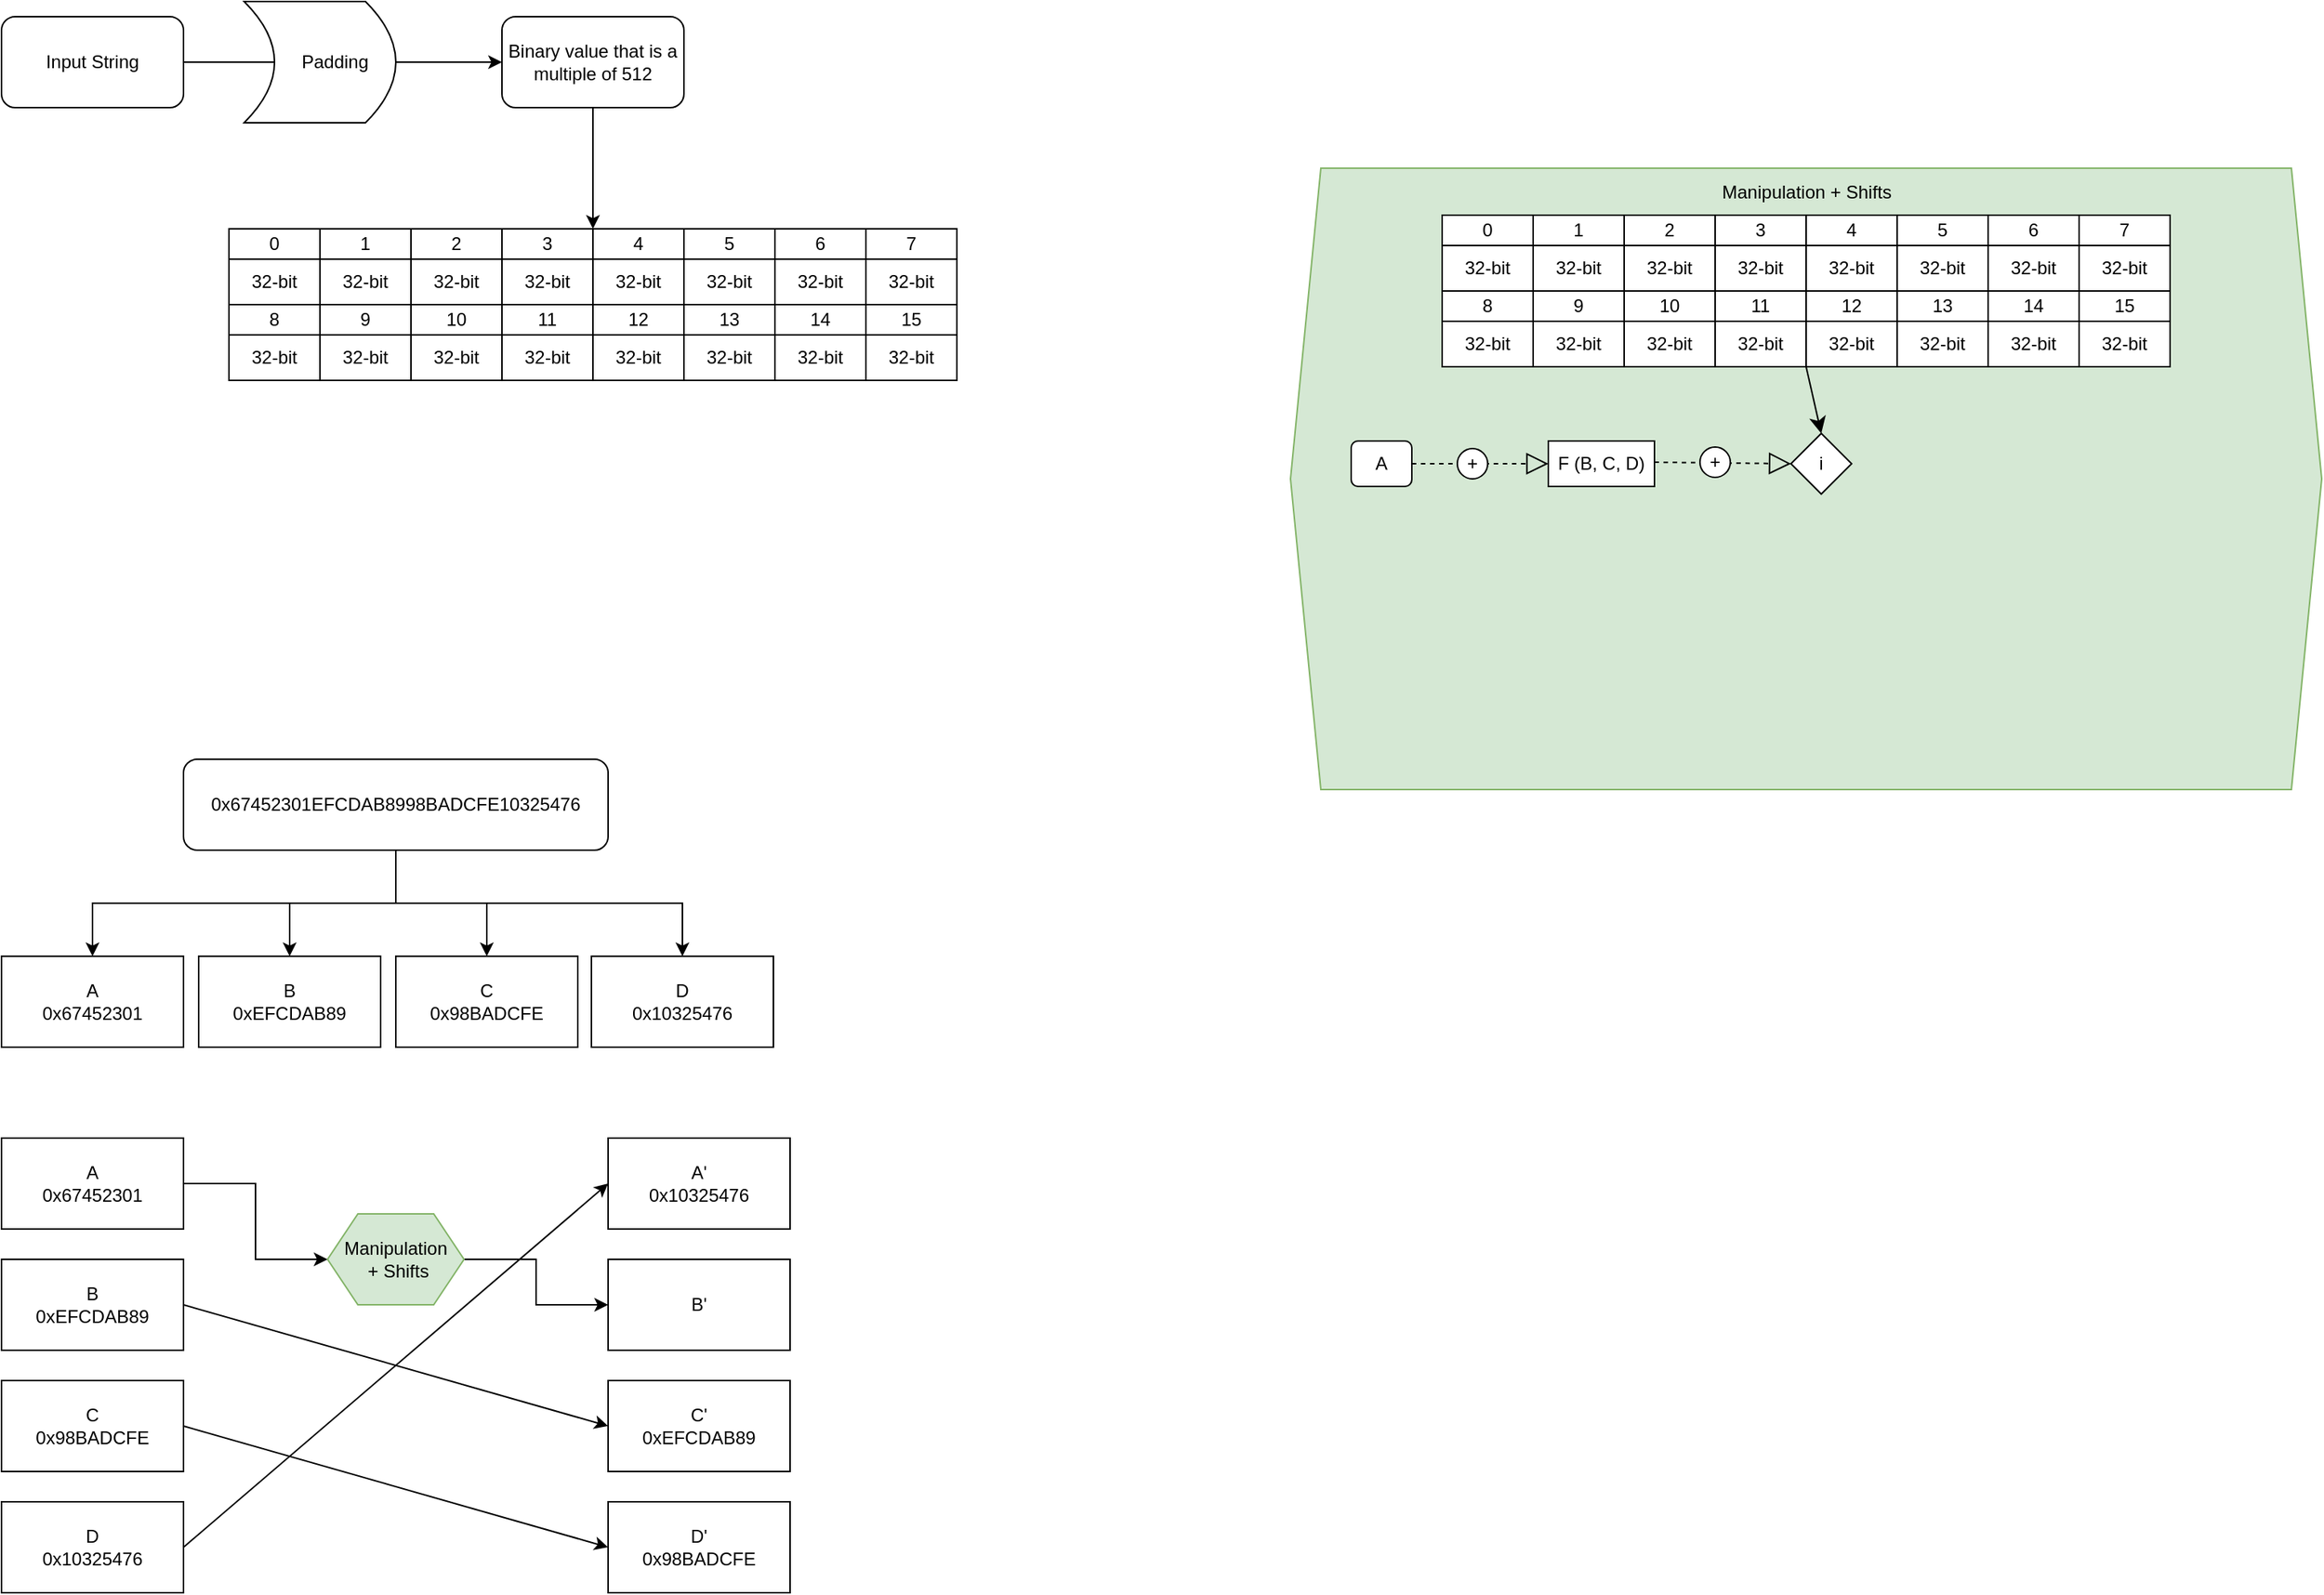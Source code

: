 <mxfile version="27.1.1">
  <diagram name="Page-1" id="2YBvvXClWsGukQMizWep">
    <mxGraphModel dx="697" dy="511" grid="1" gridSize="10" guides="1" tooltips="1" connect="1" arrows="1" fold="1" page="1" pageScale="1" pageWidth="850" pageHeight="1100" math="0" shadow="0">
      <root>
        <mxCell id="0" />
        <mxCell id="1" parent="0" />
        <mxCell id="S7E8rsg5LW3cdiBRkNrD-4" value="" style="edgeStyle=orthogonalEdgeStyle;rounded=0;orthogonalLoop=1;jettySize=auto;html=1;" parent="1" source="S7E8rsg5LW3cdiBRkNrD-1" target="S7E8rsg5LW3cdiBRkNrD-3" edge="1">
          <mxGeometry relative="1" as="geometry" />
        </mxCell>
        <mxCell id="S7E8rsg5LW3cdiBRkNrD-1" value="Input String" style="rounded=1;whiteSpace=wrap;html=1;" parent="1" vertex="1">
          <mxGeometry x="30" y="40" width="120" height="60" as="geometry" />
        </mxCell>
        <mxCell id="S7E8rsg5LW3cdiBRkNrD-37" style="edgeStyle=orthogonalEdgeStyle;rounded=0;orthogonalLoop=1;jettySize=auto;html=1;exitX=0;exitY=0.5;exitDx=0;exitDy=0;entryX=0;entryY=0.5;entryDx=0;entryDy=0;" parent="1" source="S7E8rsg5LW3cdiBRkNrD-2" target="S7E8rsg5LW3cdiBRkNrD-36" edge="1">
          <mxGeometry relative="1" as="geometry" />
        </mxCell>
        <mxCell id="S7E8rsg5LW3cdiBRkNrD-2" value="" style="shape=dataStorage;whiteSpace=wrap;html=1;fixedSize=1;rotation=-180;" parent="1" vertex="1">
          <mxGeometry x="190" y="30" width="100" height="80" as="geometry" />
        </mxCell>
        <mxCell id="S7E8rsg5LW3cdiBRkNrD-3" value="Padding" style="text;strokeColor=none;align=center;fillColor=none;html=1;verticalAlign=middle;whiteSpace=wrap;rounded=0;" parent="1" vertex="1">
          <mxGeometry x="220" y="55" width="60" height="30" as="geometry" />
        </mxCell>
        <mxCell id="S7E8rsg5LW3cdiBRkNrD-14" value="" style="edgeStyle=orthogonalEdgeStyle;rounded=0;orthogonalLoop=1;jettySize=auto;html=1;" parent="1" source="S7E8rsg5LW3cdiBRkNrD-6" target="S7E8rsg5LW3cdiBRkNrD-10" edge="1">
          <mxGeometry relative="1" as="geometry" />
        </mxCell>
        <mxCell id="S7E8rsg5LW3cdiBRkNrD-15" style="edgeStyle=orthogonalEdgeStyle;rounded=0;orthogonalLoop=1;jettySize=auto;html=1;exitX=0.5;exitY=1;exitDx=0;exitDy=0;entryX=0.5;entryY=0;entryDx=0;entryDy=0;" parent="1" source="S7E8rsg5LW3cdiBRkNrD-6" target="S7E8rsg5LW3cdiBRkNrD-9" edge="1">
          <mxGeometry relative="1" as="geometry">
            <Array as="points">
              <mxPoint x="290" y="625" />
              <mxPoint x="220" y="625" />
            </Array>
          </mxGeometry>
        </mxCell>
        <mxCell id="S7E8rsg5LW3cdiBRkNrD-16" style="edgeStyle=orthogonalEdgeStyle;rounded=0;orthogonalLoop=1;jettySize=auto;html=1;exitX=0.5;exitY=1;exitDx=0;exitDy=0;" parent="1" source="S7E8rsg5LW3cdiBRkNrD-6" target="S7E8rsg5LW3cdiBRkNrD-11" edge="1">
          <mxGeometry relative="1" as="geometry" />
        </mxCell>
        <mxCell id="S7E8rsg5LW3cdiBRkNrD-17" style="edgeStyle=orthogonalEdgeStyle;rounded=0;orthogonalLoop=1;jettySize=auto;html=1;exitX=0.5;exitY=1;exitDx=0;exitDy=0;" parent="1" source="S7E8rsg5LW3cdiBRkNrD-6" target="S7E8rsg5LW3cdiBRkNrD-8" edge="1">
          <mxGeometry relative="1" as="geometry" />
        </mxCell>
        <mxCell id="S7E8rsg5LW3cdiBRkNrD-6" value="0x67452301EFCDAB8998BADCFE10325476" style="rounded=1;whiteSpace=wrap;html=1;" parent="1" vertex="1">
          <mxGeometry x="150" y="530" width="280" height="60" as="geometry" />
        </mxCell>
        <mxCell id="S7E8rsg5LW3cdiBRkNrD-8" value="A&lt;div&gt;0x67452301&lt;/div&gt;" style="rounded=0;whiteSpace=wrap;html=1;" parent="1" vertex="1">
          <mxGeometry x="30" y="660" width="120" height="60" as="geometry" />
        </mxCell>
        <mxCell id="S7E8rsg5LW3cdiBRkNrD-9" value="B&lt;div&gt;0xEFCDAB89&lt;/div&gt;" style="rounded=0;whiteSpace=wrap;html=1;" parent="1" vertex="1">
          <mxGeometry x="160" y="660" width="120" height="60" as="geometry" />
        </mxCell>
        <mxCell id="S7E8rsg5LW3cdiBRkNrD-10" value="C&lt;br&gt;0x98BADCFE" style="rounded=0;whiteSpace=wrap;html=1;" parent="1" vertex="1">
          <mxGeometry x="290" y="660" width="120" height="60" as="geometry" />
        </mxCell>
        <mxCell id="S7E8rsg5LW3cdiBRkNrD-11" value="D&lt;div&gt;0x10325476&lt;/div&gt;" style="rounded=0;whiteSpace=wrap;html=1;" parent="1" vertex="1">
          <mxGeometry x="419" y="660" width="120" height="60" as="geometry" />
        </mxCell>
        <mxCell id="S7E8rsg5LW3cdiBRkNrD-32" style="edgeStyle=orthogonalEdgeStyle;rounded=0;orthogonalLoop=1;jettySize=auto;html=1;exitX=1;exitY=0.5;exitDx=0;exitDy=0;entryX=0;entryY=0.5;entryDx=0;entryDy=0;" parent="1" source="S7E8rsg5LW3cdiBRkNrD-18" target="S7E8rsg5LW3cdiBRkNrD-31" edge="1">
          <mxGeometry relative="1" as="geometry" />
        </mxCell>
        <mxCell id="S7E8rsg5LW3cdiBRkNrD-18" value="A&lt;div&gt;0x67452301&lt;/div&gt;" style="rounded=0;whiteSpace=wrap;html=1;" parent="1" vertex="1">
          <mxGeometry x="30" y="780" width="120" height="60" as="geometry" />
        </mxCell>
        <mxCell id="S7E8rsg5LW3cdiBRkNrD-19" value="B&lt;div&gt;0xEFCDAB89&lt;/div&gt;" style="rounded=0;whiteSpace=wrap;html=1;" parent="1" vertex="1">
          <mxGeometry x="30" y="860" width="120" height="60" as="geometry" />
        </mxCell>
        <mxCell id="S7E8rsg5LW3cdiBRkNrD-20" value="C&lt;br&gt;0x98BADCFE" style="rounded=0;whiteSpace=wrap;html=1;" parent="1" vertex="1">
          <mxGeometry x="30" y="940" width="120" height="60" as="geometry" />
        </mxCell>
        <mxCell id="S7E8rsg5LW3cdiBRkNrD-21" value="D&lt;div&gt;0x10325476&lt;/div&gt;" style="rounded=0;whiteSpace=wrap;html=1;" parent="1" vertex="1">
          <mxGeometry x="30" y="1020" width="120" height="60" as="geometry" />
        </mxCell>
        <mxCell id="S7E8rsg5LW3cdiBRkNrD-23" value="B&#39;" style="rounded=0;whiteSpace=wrap;html=1;" parent="1" vertex="1">
          <mxGeometry x="430" y="860" width="120" height="60" as="geometry" />
        </mxCell>
        <mxCell id="S7E8rsg5LW3cdiBRkNrD-24" value="C&#39;&lt;br&gt;&lt;div&gt;0xEFCDAB89&lt;/div&gt;" style="rounded=0;whiteSpace=wrap;html=1;" parent="1" vertex="1">
          <mxGeometry x="430" y="940" width="120" height="60" as="geometry" />
        </mxCell>
        <mxCell id="S7E8rsg5LW3cdiBRkNrD-25" value="D&#39;&lt;br&gt;0x98BADCFE" style="rounded=0;whiteSpace=wrap;html=1;" parent="1" vertex="1">
          <mxGeometry x="430" y="1020" width="120" height="60" as="geometry" />
        </mxCell>
        <mxCell id="S7E8rsg5LW3cdiBRkNrD-26" value="A&#39;&lt;br&gt;&lt;div&gt;0x10325476&lt;/div&gt;" style="rounded=0;whiteSpace=wrap;html=1;" parent="1" vertex="1">
          <mxGeometry x="430" y="780" width="120" height="60" as="geometry" />
        </mxCell>
        <mxCell id="S7E8rsg5LW3cdiBRkNrD-28" value="" style="endArrow=classic;html=1;rounded=0;exitX=1;exitY=0.5;exitDx=0;exitDy=0;entryX=0;entryY=0.5;entryDx=0;entryDy=0;" parent="1" source="S7E8rsg5LW3cdiBRkNrD-19" target="S7E8rsg5LW3cdiBRkNrD-24" edge="1">
          <mxGeometry width="50" height="50" relative="1" as="geometry">
            <mxPoint x="350" y="1000" as="sourcePoint" />
            <mxPoint x="210" y="890" as="targetPoint" />
          </mxGeometry>
        </mxCell>
        <mxCell id="S7E8rsg5LW3cdiBRkNrD-29" value="" style="endArrow=classic;html=1;rounded=0;exitX=1;exitY=0.5;exitDx=0;exitDy=0;entryX=0;entryY=0.5;entryDx=0;entryDy=0;" parent="1" target="S7E8rsg5LW3cdiBRkNrD-25" edge="1">
          <mxGeometry width="50" height="50" relative="1" as="geometry">
            <mxPoint x="150" y="970" as="sourcePoint" />
            <mxPoint x="270" y="1050" as="targetPoint" />
          </mxGeometry>
        </mxCell>
        <mxCell id="S7E8rsg5LW3cdiBRkNrD-30" value="" style="endArrow=classic;html=1;rounded=0;exitX=1;exitY=0.5;exitDx=0;exitDy=0;entryX=0;entryY=0.5;entryDx=0;entryDy=0;" parent="1" target="S7E8rsg5LW3cdiBRkNrD-26" edge="1">
          <mxGeometry width="50" height="50" relative="1" as="geometry">
            <mxPoint x="150" y="1050" as="sourcePoint" />
            <mxPoint x="270" y="1130" as="targetPoint" />
          </mxGeometry>
        </mxCell>
        <mxCell id="S7E8rsg5LW3cdiBRkNrD-33" style="edgeStyle=orthogonalEdgeStyle;rounded=0;orthogonalLoop=1;jettySize=auto;html=1;exitX=1;exitY=0.5;exitDx=0;exitDy=0;entryX=0;entryY=0.5;entryDx=0;entryDy=0;" parent="1" source="S7E8rsg5LW3cdiBRkNrD-31" target="S7E8rsg5LW3cdiBRkNrD-23" edge="1">
          <mxGeometry relative="1" as="geometry" />
        </mxCell>
        <mxCell id="S7E8rsg5LW3cdiBRkNrD-31" value="Manipulation&lt;div&gt;&amp;nbsp;+&amp;nbsp;&lt;span style=&quot;background-color: initial;&quot;&gt;Shifts&lt;/span&gt;&lt;/div&gt;" style="shape=hexagon;perimeter=hexagonPerimeter2;whiteSpace=wrap;html=1;fixedSize=1;fillColor=#d5e8d4;strokeColor=#82b366;" parent="1" vertex="1">
          <mxGeometry x="245" y="830" width="90" height="60" as="geometry" />
        </mxCell>
        <mxCell id="S7E8rsg5LW3cdiBRkNrD-34" value="" style="shape=hexagon;perimeter=hexagonPerimeter2;whiteSpace=wrap;html=1;fixedSize=1;fillColor=#d5e8d4;strokeColor=#82b366;movable=0;resizable=0;rotatable=0;deletable=0;editable=0;locked=1;connectable=0;" parent="1" vertex="1">
          <mxGeometry x="880" y="140" width="680" height="410" as="geometry" />
        </mxCell>
        <mxCell id="S7E8rsg5LW3cdiBRkNrD-35" value="Manipulation + Shifts" style="text;html=1;align=center;verticalAlign=middle;resizable=0;points=[];autosize=1;strokeColor=none;fillColor=none;" parent="1" vertex="1">
          <mxGeometry x="1150" y="141" width="140" height="30" as="geometry" />
        </mxCell>
        <mxCell id="S7E8rsg5LW3cdiBRkNrD-121" style="edgeStyle=orthogonalEdgeStyle;rounded=0;orthogonalLoop=1;jettySize=auto;html=1;exitX=0.5;exitY=1;exitDx=0;exitDy=0;entryX=1;entryY=0;entryDx=0;entryDy=0;" parent="1" source="S7E8rsg5LW3cdiBRkNrD-36" target="S7E8rsg5LW3cdiBRkNrD-100" edge="1">
          <mxGeometry relative="1" as="geometry" />
        </mxCell>
        <mxCell id="S7E8rsg5LW3cdiBRkNrD-36" value="Binary value that is a multiple of 512" style="rounded=1;whiteSpace=wrap;html=1;" parent="1" vertex="1">
          <mxGeometry x="360" y="40" width="120" height="60" as="geometry" />
        </mxCell>
        <mxCell id="S7E8rsg5LW3cdiBRkNrD-38" value="32-bit" style="rounded=0;whiteSpace=wrap;html=1;" parent="1" vertex="1">
          <mxGeometry x="980" y="191" width="60" height="30" as="geometry" />
        </mxCell>
        <mxCell id="S7E8rsg5LW3cdiBRkNrD-40" value="32-bit" style="rounded=0;whiteSpace=wrap;html=1;" parent="1" vertex="1">
          <mxGeometry x="1040" y="191" width="60" height="30" as="geometry" />
        </mxCell>
        <mxCell id="S7E8rsg5LW3cdiBRkNrD-41" value="32-bit" style="rounded=0;whiteSpace=wrap;html=1;" parent="1" vertex="1">
          <mxGeometry x="1100" y="191" width="60" height="30" as="geometry" />
        </mxCell>
        <mxCell id="S7E8rsg5LW3cdiBRkNrD-42" value="32-bit" style="rounded=0;whiteSpace=wrap;html=1;" parent="1" vertex="1">
          <mxGeometry x="1160" y="191" width="60" height="30" as="geometry" />
        </mxCell>
        <mxCell id="S7E8rsg5LW3cdiBRkNrD-43" value="32-bit" style="rounded=0;whiteSpace=wrap;html=1;" parent="1" vertex="1">
          <mxGeometry x="1220" y="191" width="60" height="30" as="geometry" />
        </mxCell>
        <mxCell id="S7E8rsg5LW3cdiBRkNrD-44" value="32-bit" style="rounded=0;whiteSpace=wrap;html=1;" parent="1" vertex="1">
          <mxGeometry x="1280" y="191" width="60" height="30" as="geometry" />
        </mxCell>
        <mxCell id="S7E8rsg5LW3cdiBRkNrD-45" value="32-bit" style="rounded=0;whiteSpace=wrap;html=1;" parent="1" vertex="1">
          <mxGeometry x="1340" y="191" width="60" height="30" as="geometry" />
        </mxCell>
        <mxCell id="S7E8rsg5LW3cdiBRkNrD-46" value="32-bit" style="rounded=0;whiteSpace=wrap;html=1;" parent="1" vertex="1">
          <mxGeometry x="1400" y="191" width="60" height="30" as="geometry" />
        </mxCell>
        <mxCell id="S7E8rsg5LW3cdiBRkNrD-64" value="0" style="rounded=0;whiteSpace=wrap;html=1;" parent="1" vertex="1">
          <mxGeometry x="980" y="171" width="60" height="20" as="geometry" />
        </mxCell>
        <mxCell id="S7E8rsg5LW3cdiBRkNrD-65" value="1&lt;span style=&quot;color: rgba(0, 0, 0, 0); font-family: monospace; font-size: 0px; text-align: start; text-wrap-mode: nowrap;&quot;&gt;%3CmxGraphModel%3E%3Croot%3E%3CmxCell%20id%3D%220%22%2F%3E%3CmxCell%20id%3D%221%22%20parent%3D%220%22%2F%3E%3CmxCell%20id%3D%222%22%20value%3D%220%22%20style%3D%22rounded%3D0%3BwhiteSpace%3Dwrap%3Bhtml%3D1%3B%22%20vertex%3D%221%22%20parent%3D%221%22%3E%3CmxGeometry%20x%3D%2280%22%20y%3D%22170%22%20width%3D%2260%22%20height%3D%2220%22%20as%3D%22geometry%22%2F%3E%3C%2FmxCell%3E%3C%2Froot%3E%3C%2FmxGraphModel%3E&lt;/span&gt;" style="rounded=0;whiteSpace=wrap;html=1;" parent="1" vertex="1">
          <mxGeometry x="1040" y="171" width="60" height="20" as="geometry" />
        </mxCell>
        <mxCell id="S7E8rsg5LW3cdiBRkNrD-66" value="2&lt;span style=&quot;color: rgba(0, 0, 0, 0); font-family: monospace; font-size: 0px; text-align: start; text-wrap-mode: nowrap;&quot;&gt;%3CmxGraphModel%3E%3Croot%3E%3CmxCell%20id%3D%220%22%2F%3E%3CmxCell%20id%3D%221%22%20parent%3D%220%22%2F%3E%3CmxCell%20id%3D%222%22%20value%3D%220%22%20style%3D%22rounded%3D0%3BwhiteSpace%3Dwrap%3Bhtml%3D1%3B%22%20vertex%3D%221%22%20parent%3D%221%22%3E%3CmxGeometry%20x%3D%2280%22%20y%3D%22170%22%20width%3D%2260%22%20height%3D%2220%22%20as%3D%22geometry%22%2F%3E%3C%2FmxCell%3E%3C%2Froot%3E%3C%2FmxGraphModel%3E&lt;/span&gt;&lt;span style=&quot;color: rgba(0, 0, 0, 0); font-family: monospace; font-size: 0px; text-align: start; text-wrap-mode: nowrap;&quot;&gt;%3CmxGraphModel%3E%3Croot%3E%3CmxCell%20id%3D%220%22%2F%3E%3CmxCell%20id%3D%221%22%20parent%3D%220%22%2F%3E%3CmxCell%20id%3D%222%22%20value%3D%220%22%20style%3D%22rounded%3D0%3BwhiteSpace%3Dwrap%3Bhtml%3D1%3B%22%20vertex%3D%221%22%20parent%3D%221%22%3E%3CmxGeometry%20x%3D%2280%22%20y%3D%22170%22%20width%3D%2260%22%20height%3D%2220%22%20as%3D%22geometry%22%2F%3E%3C%2FmxCell%3E%3C%2Froot%3E%3C%2FmxGraphModel%3E&lt;/span&gt;" style="rounded=0;whiteSpace=wrap;html=1;" parent="1" vertex="1">
          <mxGeometry x="1100" y="171" width="60" height="20" as="geometry" />
        </mxCell>
        <mxCell id="S7E8rsg5LW3cdiBRkNrD-67" value="3" style="rounded=0;whiteSpace=wrap;html=1;" parent="1" vertex="1">
          <mxGeometry x="1160" y="171" width="60" height="20" as="geometry" />
        </mxCell>
        <mxCell id="S7E8rsg5LW3cdiBRkNrD-68" value="4" style="rounded=0;whiteSpace=wrap;html=1;" parent="1" vertex="1">
          <mxGeometry x="1220" y="171" width="60" height="20" as="geometry" />
        </mxCell>
        <mxCell id="S7E8rsg5LW3cdiBRkNrD-69" value="5" style="rounded=0;whiteSpace=wrap;html=1;" parent="1" vertex="1">
          <mxGeometry x="1280" y="171" width="60" height="20" as="geometry" />
        </mxCell>
        <mxCell id="S7E8rsg5LW3cdiBRkNrD-70" value="6" style="rounded=0;whiteSpace=wrap;html=1;" parent="1" vertex="1">
          <mxGeometry x="1340" y="171" width="60" height="20" as="geometry" />
        </mxCell>
        <mxCell id="S7E8rsg5LW3cdiBRkNrD-71" value="7" style="rounded=0;whiteSpace=wrap;html=1;" parent="1" vertex="1">
          <mxGeometry x="1400" y="171" width="60" height="20" as="geometry" />
        </mxCell>
        <mxCell id="S7E8rsg5LW3cdiBRkNrD-72" value="32-bit" style="rounded=0;whiteSpace=wrap;html=1;" parent="1" vertex="1">
          <mxGeometry x="980" y="241" width="60" height="30" as="geometry" />
        </mxCell>
        <mxCell id="S7E8rsg5LW3cdiBRkNrD-73" value="32-bit" style="rounded=0;whiteSpace=wrap;html=1;" parent="1" vertex="1">
          <mxGeometry x="1040" y="241" width="60" height="30" as="geometry" />
        </mxCell>
        <mxCell id="S7E8rsg5LW3cdiBRkNrD-74" value="32-bit" style="rounded=0;whiteSpace=wrap;html=1;" parent="1" vertex="1">
          <mxGeometry x="1100" y="241" width="60" height="30" as="geometry" />
        </mxCell>
        <mxCell id="yUPdP5pt4CSuNFCbjP1w-25" style="edgeStyle=none;curved=1;rounded=0;orthogonalLoop=1;jettySize=auto;html=1;exitX=1;exitY=1;exitDx=0;exitDy=0;fontSize=12;startSize=8;endSize=8;entryX=0.5;entryY=0;entryDx=0;entryDy=0;" edge="1" parent="1" source="S7E8rsg5LW3cdiBRkNrD-75" target="yUPdP5pt4CSuNFCbjP1w-24">
          <mxGeometry relative="1" as="geometry">
            <mxPoint x="1230" y="300" as="targetPoint" />
          </mxGeometry>
        </mxCell>
        <mxCell id="S7E8rsg5LW3cdiBRkNrD-75" value="32-bit" style="rounded=0;whiteSpace=wrap;html=1;" parent="1" vertex="1">
          <mxGeometry x="1160" y="241" width="60" height="30" as="geometry" />
        </mxCell>
        <mxCell id="S7E8rsg5LW3cdiBRkNrD-76" value="32-bit" style="rounded=0;whiteSpace=wrap;html=1;" parent="1" vertex="1">
          <mxGeometry x="1220" y="241" width="60" height="30" as="geometry" />
        </mxCell>
        <mxCell id="S7E8rsg5LW3cdiBRkNrD-77" value="32-bit" style="rounded=0;whiteSpace=wrap;html=1;" parent="1" vertex="1">
          <mxGeometry x="1280" y="241" width="60" height="30" as="geometry" />
        </mxCell>
        <mxCell id="S7E8rsg5LW3cdiBRkNrD-78" value="32-bit" style="rounded=0;whiteSpace=wrap;html=1;" parent="1" vertex="1">
          <mxGeometry x="1340" y="241" width="60" height="30" as="geometry" />
        </mxCell>
        <mxCell id="S7E8rsg5LW3cdiBRkNrD-79" value="32-bit" style="rounded=0;whiteSpace=wrap;html=1;" parent="1" vertex="1">
          <mxGeometry x="1400" y="241" width="60" height="30" as="geometry" />
        </mxCell>
        <mxCell id="S7E8rsg5LW3cdiBRkNrD-80" value="8" style="rounded=0;whiteSpace=wrap;html=1;" parent="1" vertex="1">
          <mxGeometry x="980" y="221" width="60" height="20" as="geometry" />
        </mxCell>
        <mxCell id="S7E8rsg5LW3cdiBRkNrD-81" value="9" style="rounded=0;whiteSpace=wrap;html=1;" parent="1" vertex="1">
          <mxGeometry x="1040" y="221" width="60" height="20" as="geometry" />
        </mxCell>
        <mxCell id="S7E8rsg5LW3cdiBRkNrD-82" value="10" style="rounded=0;whiteSpace=wrap;html=1;" parent="1" vertex="1">
          <mxGeometry x="1100" y="221" width="60" height="20" as="geometry" />
        </mxCell>
        <mxCell id="S7E8rsg5LW3cdiBRkNrD-83" value="11" style="rounded=0;whiteSpace=wrap;html=1;" parent="1" vertex="1">
          <mxGeometry x="1160" y="221" width="60" height="20" as="geometry" />
        </mxCell>
        <mxCell id="S7E8rsg5LW3cdiBRkNrD-84" value="12" style="rounded=0;whiteSpace=wrap;html=1;" parent="1" vertex="1">
          <mxGeometry x="1220" y="221" width="60" height="20" as="geometry" />
        </mxCell>
        <mxCell id="S7E8rsg5LW3cdiBRkNrD-85" value="13" style="rounded=0;whiteSpace=wrap;html=1;" parent="1" vertex="1">
          <mxGeometry x="1280" y="221" width="60" height="20" as="geometry" />
        </mxCell>
        <mxCell id="S7E8rsg5LW3cdiBRkNrD-86" value="14" style="rounded=0;whiteSpace=wrap;html=1;" parent="1" vertex="1">
          <mxGeometry x="1340" y="221" width="60" height="20" as="geometry" />
        </mxCell>
        <mxCell id="S7E8rsg5LW3cdiBRkNrD-87" value="15" style="rounded=0;whiteSpace=wrap;html=1;" parent="1" vertex="1">
          <mxGeometry x="1400" y="221" width="60" height="20" as="geometry" />
        </mxCell>
        <mxCell id="S7E8rsg5LW3cdiBRkNrD-89" value="32-bit" style="rounded=0;whiteSpace=wrap;html=1;" parent="1" vertex="1">
          <mxGeometry x="180" y="200" width="60" height="30" as="geometry" />
        </mxCell>
        <mxCell id="S7E8rsg5LW3cdiBRkNrD-90" value="32-bit" style="rounded=0;whiteSpace=wrap;html=1;" parent="1" vertex="1">
          <mxGeometry x="240" y="200" width="60" height="30" as="geometry" />
        </mxCell>
        <mxCell id="S7E8rsg5LW3cdiBRkNrD-91" value="32-bit" style="rounded=0;whiteSpace=wrap;html=1;" parent="1" vertex="1">
          <mxGeometry x="300" y="200" width="60" height="30" as="geometry" />
        </mxCell>
        <mxCell id="S7E8rsg5LW3cdiBRkNrD-92" value="32-bit" style="rounded=0;whiteSpace=wrap;html=1;" parent="1" vertex="1">
          <mxGeometry x="360" y="200" width="60" height="30" as="geometry" />
        </mxCell>
        <mxCell id="S7E8rsg5LW3cdiBRkNrD-93" value="32-bit" style="rounded=0;whiteSpace=wrap;html=1;" parent="1" vertex="1">
          <mxGeometry x="420" y="200" width="60" height="30" as="geometry" />
        </mxCell>
        <mxCell id="S7E8rsg5LW3cdiBRkNrD-94" value="32-bit" style="rounded=0;whiteSpace=wrap;html=1;" parent="1" vertex="1">
          <mxGeometry x="480" y="200" width="60" height="30" as="geometry" />
        </mxCell>
        <mxCell id="S7E8rsg5LW3cdiBRkNrD-95" value="32-bit" style="rounded=0;whiteSpace=wrap;html=1;" parent="1" vertex="1">
          <mxGeometry x="540" y="200" width="60" height="30" as="geometry" />
        </mxCell>
        <mxCell id="S7E8rsg5LW3cdiBRkNrD-96" value="32-bit" style="rounded=0;whiteSpace=wrap;html=1;" parent="1" vertex="1">
          <mxGeometry x="600" y="200" width="60" height="30" as="geometry" />
        </mxCell>
        <mxCell id="S7E8rsg5LW3cdiBRkNrD-97" value="0" style="rounded=0;whiteSpace=wrap;html=1;" parent="1" vertex="1">
          <mxGeometry x="180" y="180" width="60" height="20" as="geometry" />
        </mxCell>
        <mxCell id="S7E8rsg5LW3cdiBRkNrD-98" value="1&lt;span style=&quot;color: rgba(0, 0, 0, 0); font-family: monospace; font-size: 0px; text-align: start; text-wrap-mode: nowrap;&quot;&gt;%3CmxGraphModel%3E%3Croot%3E%3CmxCell%20id%3D%220%22%2F%3E%3CmxCell%20id%3D%221%22%20parent%3D%220%22%2F%3E%3CmxCell%20id%3D%222%22%20value%3D%220%22%20style%3D%22rounded%3D0%3BwhiteSpace%3Dwrap%3Bhtml%3D1%3B%22%20vertex%3D%221%22%20parent%3D%221%22%3E%3CmxGeometry%20x%3D%2280%22%20y%3D%22170%22%20width%3D%2260%22%20height%3D%2220%22%20as%3D%22geometry%22%2F%3E%3C%2FmxCell%3E%3C%2Froot%3E%3C%2FmxGraphModel%3E&lt;/span&gt;" style="rounded=0;whiteSpace=wrap;html=1;" parent="1" vertex="1">
          <mxGeometry x="240" y="180" width="60" height="20" as="geometry" />
        </mxCell>
        <mxCell id="S7E8rsg5LW3cdiBRkNrD-99" value="2&lt;span style=&quot;color: rgba(0, 0, 0, 0); font-family: monospace; font-size: 0px; text-align: start; text-wrap-mode: nowrap;&quot;&gt;%3CmxGraphModel%3E%3Croot%3E%3CmxCell%20id%3D%220%22%2F%3E%3CmxCell%20id%3D%221%22%20parent%3D%220%22%2F%3E%3CmxCell%20id%3D%222%22%20value%3D%220%22%20style%3D%22rounded%3D0%3BwhiteSpace%3Dwrap%3Bhtml%3D1%3B%22%20vertex%3D%221%22%20parent%3D%221%22%3E%3CmxGeometry%20x%3D%2280%22%20y%3D%22170%22%20width%3D%2260%22%20height%3D%2220%22%20as%3D%22geometry%22%2F%3E%3C%2FmxCell%3E%3C%2Froot%3E%3C%2FmxGraphModel%3E&lt;/span&gt;&lt;span style=&quot;color: rgba(0, 0, 0, 0); font-family: monospace; font-size: 0px; text-align: start; text-wrap-mode: nowrap;&quot;&gt;%3CmxGraphModel%3E%3Croot%3E%3CmxCell%20id%3D%220%22%2F%3E%3CmxCell%20id%3D%221%22%20parent%3D%220%22%2F%3E%3CmxCell%20id%3D%222%22%20value%3D%220%22%20style%3D%22rounded%3D0%3BwhiteSpace%3Dwrap%3Bhtml%3D1%3B%22%20vertex%3D%221%22%20parent%3D%221%22%3E%3CmxGeometry%20x%3D%2280%22%20y%3D%22170%22%20width%3D%2260%22%20height%3D%2220%22%20as%3D%22geometry%22%2F%3E%3C%2FmxCell%3E%3C%2Froot%3E%3C%2FmxGraphModel%3E&lt;/span&gt;" style="rounded=0;whiteSpace=wrap;html=1;" parent="1" vertex="1">
          <mxGeometry x="300" y="180" width="60" height="20" as="geometry" />
        </mxCell>
        <mxCell id="S7E8rsg5LW3cdiBRkNrD-100" value="3" style="rounded=0;whiteSpace=wrap;html=1;" parent="1" vertex="1">
          <mxGeometry x="360" y="180" width="60" height="20" as="geometry" />
        </mxCell>
        <mxCell id="S7E8rsg5LW3cdiBRkNrD-101" value="4" style="rounded=0;whiteSpace=wrap;html=1;" parent="1" vertex="1">
          <mxGeometry x="420" y="180" width="60" height="20" as="geometry" />
        </mxCell>
        <mxCell id="S7E8rsg5LW3cdiBRkNrD-102" value="5" style="rounded=0;whiteSpace=wrap;html=1;" parent="1" vertex="1">
          <mxGeometry x="480" y="180" width="60" height="20" as="geometry" />
        </mxCell>
        <mxCell id="S7E8rsg5LW3cdiBRkNrD-103" value="6" style="rounded=0;whiteSpace=wrap;html=1;" parent="1" vertex="1">
          <mxGeometry x="540" y="180" width="60" height="20" as="geometry" />
        </mxCell>
        <mxCell id="S7E8rsg5LW3cdiBRkNrD-104" value="7" style="rounded=0;whiteSpace=wrap;html=1;" parent="1" vertex="1">
          <mxGeometry x="600" y="180" width="60" height="20" as="geometry" />
        </mxCell>
        <mxCell id="S7E8rsg5LW3cdiBRkNrD-105" value="32-bit" style="rounded=0;whiteSpace=wrap;html=1;" parent="1" vertex="1">
          <mxGeometry x="180" y="250" width="60" height="30" as="geometry" />
        </mxCell>
        <mxCell id="S7E8rsg5LW3cdiBRkNrD-106" value="32-bit" style="rounded=0;whiteSpace=wrap;html=1;" parent="1" vertex="1">
          <mxGeometry x="240" y="250" width="60" height="30" as="geometry" />
        </mxCell>
        <mxCell id="S7E8rsg5LW3cdiBRkNrD-107" value="32-bit" style="rounded=0;whiteSpace=wrap;html=1;" parent="1" vertex="1">
          <mxGeometry x="300" y="250" width="60" height="30" as="geometry" />
        </mxCell>
        <mxCell id="S7E8rsg5LW3cdiBRkNrD-108" value="32-bit" style="rounded=0;whiteSpace=wrap;html=1;" parent="1" vertex="1">
          <mxGeometry x="360" y="250" width="60" height="30" as="geometry" />
        </mxCell>
        <mxCell id="S7E8rsg5LW3cdiBRkNrD-109" value="32-bit" style="rounded=0;whiteSpace=wrap;html=1;" parent="1" vertex="1">
          <mxGeometry x="420" y="250" width="60" height="30" as="geometry" />
        </mxCell>
        <mxCell id="S7E8rsg5LW3cdiBRkNrD-110" value="32-bit" style="rounded=0;whiteSpace=wrap;html=1;" parent="1" vertex="1">
          <mxGeometry x="480" y="250" width="60" height="30" as="geometry" />
        </mxCell>
        <mxCell id="S7E8rsg5LW3cdiBRkNrD-111" value="32-bit" style="rounded=0;whiteSpace=wrap;html=1;" parent="1" vertex="1">
          <mxGeometry x="540" y="250" width="60" height="30" as="geometry" />
        </mxCell>
        <mxCell id="S7E8rsg5LW3cdiBRkNrD-112" value="32-bit" style="rounded=0;whiteSpace=wrap;html=1;" parent="1" vertex="1">
          <mxGeometry x="600" y="250" width="60" height="30" as="geometry" />
        </mxCell>
        <mxCell id="S7E8rsg5LW3cdiBRkNrD-113" value="8" style="rounded=0;whiteSpace=wrap;html=1;" parent="1" vertex="1">
          <mxGeometry x="180" y="230" width="60" height="20" as="geometry" />
        </mxCell>
        <mxCell id="S7E8rsg5LW3cdiBRkNrD-114" value="9" style="rounded=0;whiteSpace=wrap;html=1;" parent="1" vertex="1">
          <mxGeometry x="240" y="230" width="60" height="20" as="geometry" />
        </mxCell>
        <mxCell id="S7E8rsg5LW3cdiBRkNrD-115" value="10" style="rounded=0;whiteSpace=wrap;html=1;" parent="1" vertex="1">
          <mxGeometry x="300" y="230" width="60" height="20" as="geometry" />
        </mxCell>
        <mxCell id="S7E8rsg5LW3cdiBRkNrD-116" value="11" style="rounded=0;whiteSpace=wrap;html=1;" parent="1" vertex="1">
          <mxGeometry x="360" y="230" width="60" height="20" as="geometry" />
        </mxCell>
        <mxCell id="S7E8rsg5LW3cdiBRkNrD-117" value="12" style="rounded=0;whiteSpace=wrap;html=1;" parent="1" vertex="1">
          <mxGeometry x="420" y="230" width="60" height="20" as="geometry" />
        </mxCell>
        <mxCell id="S7E8rsg5LW3cdiBRkNrD-118" value="13" style="rounded=0;whiteSpace=wrap;html=1;" parent="1" vertex="1">
          <mxGeometry x="480" y="230" width="60" height="20" as="geometry" />
        </mxCell>
        <mxCell id="S7E8rsg5LW3cdiBRkNrD-119" value="14" style="rounded=0;whiteSpace=wrap;html=1;" parent="1" vertex="1">
          <mxGeometry x="540" y="230" width="60" height="20" as="geometry" />
        </mxCell>
        <mxCell id="S7E8rsg5LW3cdiBRkNrD-120" value="15" style="rounded=0;whiteSpace=wrap;html=1;" parent="1" vertex="1">
          <mxGeometry x="600" y="230" width="60" height="20" as="geometry" />
        </mxCell>
        <mxCell id="yUPdP5pt4CSuNFCbjP1w-3" value="A" style="rounded=1;whiteSpace=wrap;html=1;" vertex="1" parent="1">
          <mxGeometry x="920" y="320" width="40" height="30" as="geometry" />
        </mxCell>
        <mxCell id="yUPdP5pt4CSuNFCbjP1w-17" value="" style="endArrow=block;dashed=1;endFill=0;endSize=12;html=1;rounded=0;fontSize=12;curved=1;exitX=1;exitY=0.5;exitDx=0;exitDy=0;entryX=0;entryY=0.5;entryDx=0;entryDy=0;" edge="1" parent="1" source="yUPdP5pt4CSuNFCbjP1w-3" target="yUPdP5pt4CSuNFCbjP1w-18">
          <mxGeometry width="160" relative="1" as="geometry">
            <mxPoint x="960" y="340" as="sourcePoint" />
            <mxPoint x="1020" y="330" as="targetPoint" />
          </mxGeometry>
        </mxCell>
        <mxCell id="yUPdP5pt4CSuNFCbjP1w-18" value="F (B, C, D)" style="rounded=0;whiteSpace=wrap;html=1;" vertex="1" parent="1">
          <mxGeometry x="1050" y="320" width="70" height="30" as="geometry" />
        </mxCell>
        <mxCell id="yUPdP5pt4CSuNFCbjP1w-19" value="+" style="ellipse;whiteSpace=wrap;html=1;" vertex="1" parent="1">
          <mxGeometry x="990" y="325" width="20" height="20" as="geometry" />
        </mxCell>
        <mxCell id="yUPdP5pt4CSuNFCbjP1w-21" value="" style="endArrow=block;dashed=1;endFill=0;endSize=12;html=1;rounded=0;fontSize=12;curved=1;exitX=1;exitY=0.5;exitDx=0;exitDy=0;entryX=0;entryY=0.5;entryDx=0;entryDy=0;" edge="1" parent="1" target="yUPdP5pt4CSuNFCbjP1w-24">
          <mxGeometry width="160" relative="1" as="geometry">
            <mxPoint x="1120" y="334" as="sourcePoint" />
            <mxPoint x="1210" y="335" as="targetPoint" />
          </mxGeometry>
        </mxCell>
        <mxCell id="yUPdP5pt4CSuNFCbjP1w-23" value="+" style="ellipse;whiteSpace=wrap;html=1;" vertex="1" parent="1">
          <mxGeometry x="1150" y="324" width="20" height="20" as="geometry" />
        </mxCell>
        <mxCell id="yUPdP5pt4CSuNFCbjP1w-24" value="i" style="rhombus;whiteSpace=wrap;html=1;" vertex="1" parent="1">
          <mxGeometry x="1210" y="315" width="40" height="40" as="geometry" />
        </mxCell>
      </root>
    </mxGraphModel>
  </diagram>
</mxfile>
